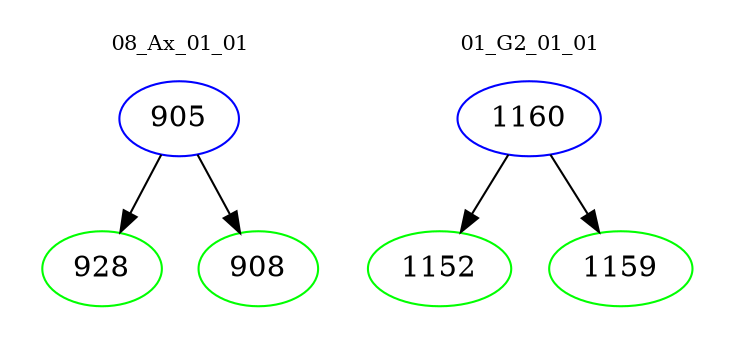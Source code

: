 digraph{
subgraph cluster_0 {
color = white
label = "08_Ax_01_01";
fontsize=10;
T0_905 [label="905", color="blue"]
T0_905 -> T0_928 [color="black"]
T0_928 [label="928", color="green"]
T0_905 -> T0_908 [color="black"]
T0_908 [label="908", color="green"]
}
subgraph cluster_1 {
color = white
label = "01_G2_01_01";
fontsize=10;
T1_1160 [label="1160", color="blue"]
T1_1160 -> T1_1152 [color="black"]
T1_1152 [label="1152", color="green"]
T1_1160 -> T1_1159 [color="black"]
T1_1159 [label="1159", color="green"]
}
}
